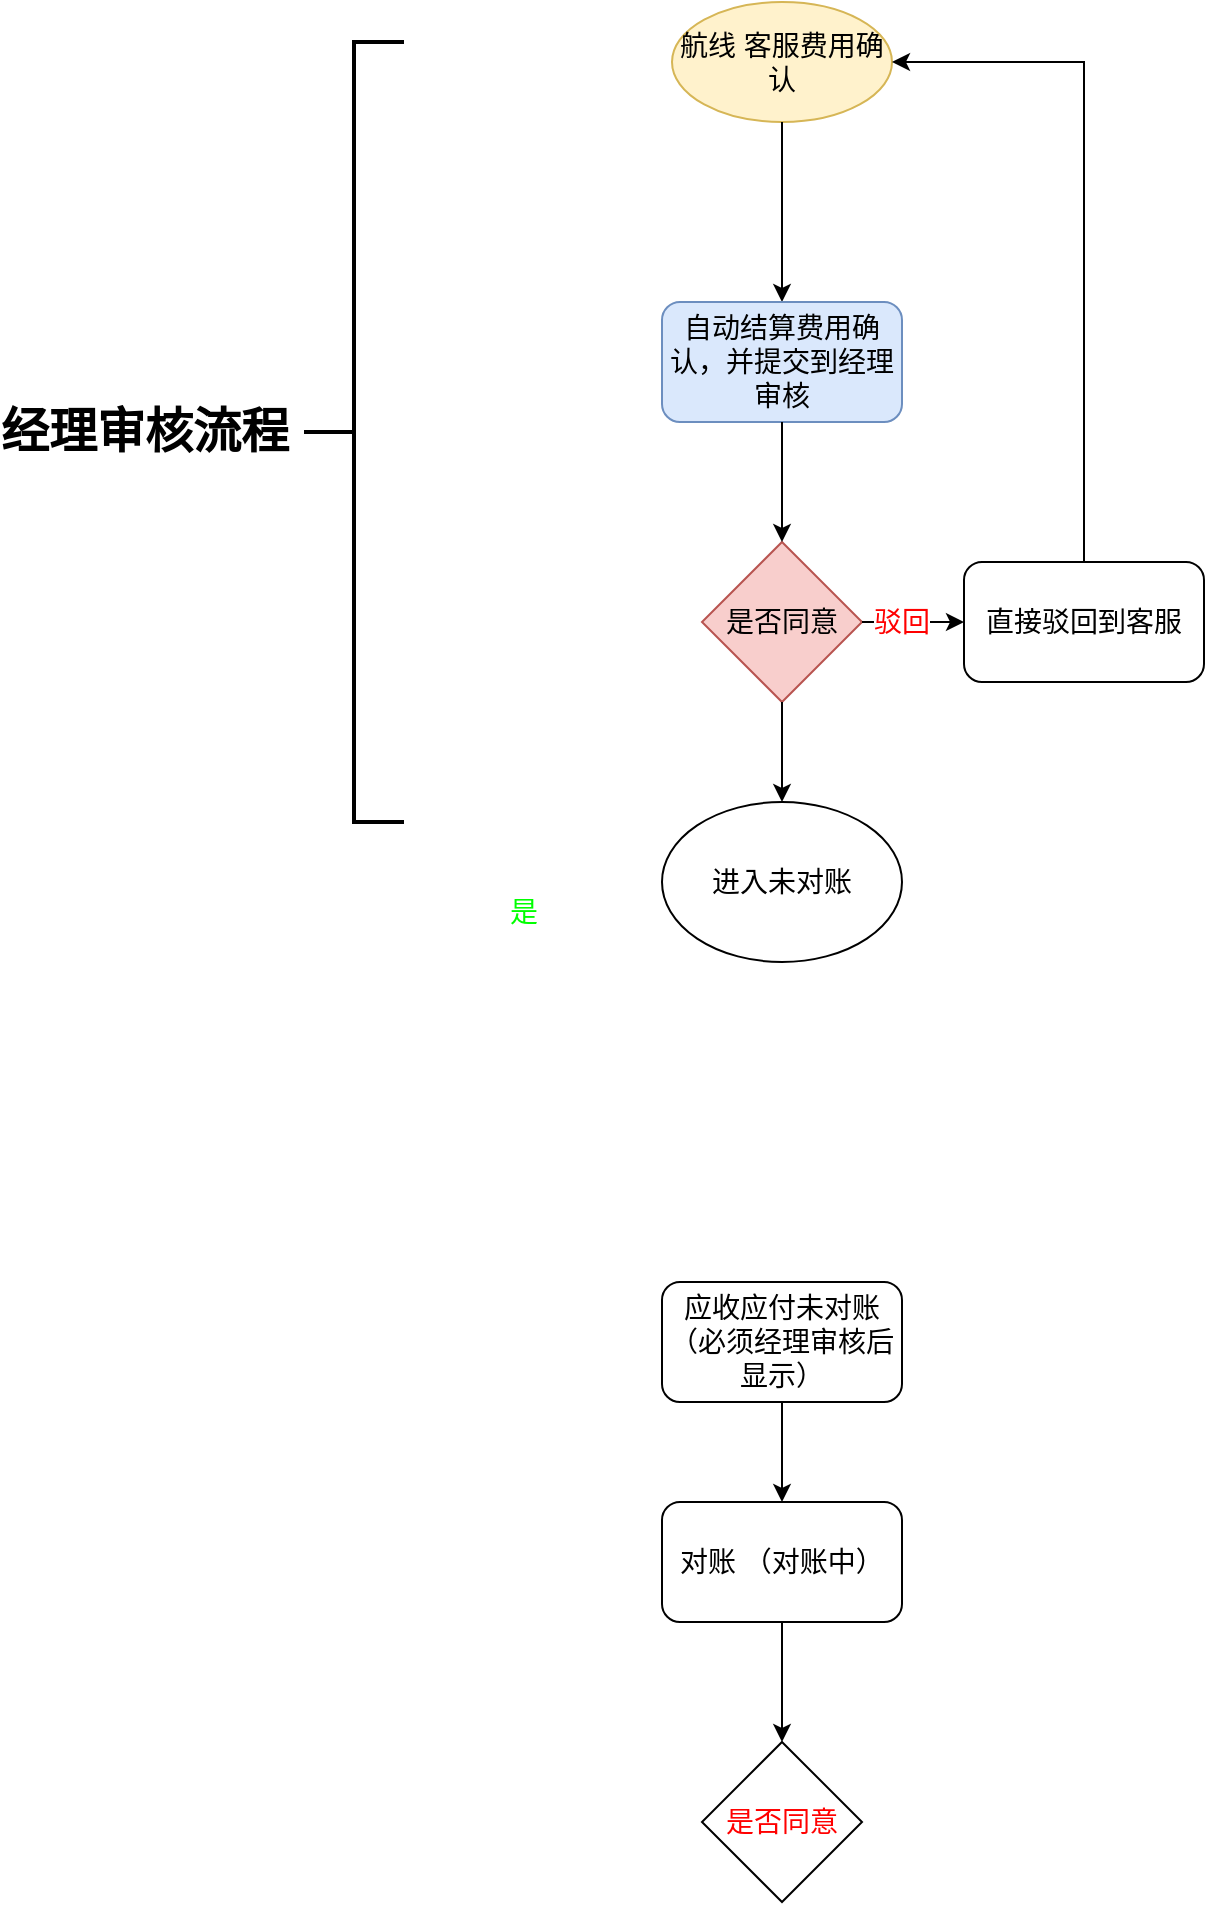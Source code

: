 <mxfile version="13.9.9" type="github">
  <diagram id="VU_dx4ajiQtVL9cvRUOc" name="Page-1">
    <mxGraphModel dx="2249" dy="713" grid="1" gridSize="10" guides="1" tooltips="1" connect="1" arrows="1" fold="1" page="1" pageScale="1" pageWidth="827" pageHeight="1169" math="0" shadow="0">
      <root>
        <mxCell id="0" />
        <mxCell id="1" parent="0" />
        <mxCell id="-NqdzgjW_j-PJkJXu21r-1" value="航线 客服费用确认" style="ellipse;whiteSpace=wrap;html=1;fillColor=#fff2cc;strokeColor=#d6b656;fontSize=14;" parent="1" vertex="1">
          <mxGeometry x="304" y="10" width="110" height="60" as="geometry" />
        </mxCell>
        <mxCell id="-NqdzgjW_j-PJkJXu21r-3" value="" style="endArrow=classic;html=1;fontSize=14;" parent="1" source="-NqdzgjW_j-PJkJXu21r-1" target="9XIOhGSMhRz8AxKJKfwM-1" edge="1">
          <mxGeometry width="50" height="50" relative="1" as="geometry">
            <mxPoint x="390" y="420" as="sourcePoint" />
            <mxPoint x="359.812" y="170" as="targetPoint" />
          </mxGeometry>
        </mxCell>
        <mxCell id="-NqdzgjW_j-PJkJXu21r-5" value="应收应付未对账（必须经理审核后显示）" style="rounded=1;whiteSpace=wrap;html=1;fontSize=14;" parent="1" vertex="1">
          <mxGeometry x="299" y="650" width="120" height="60" as="geometry" />
        </mxCell>
        <mxCell id="9XIOhGSMhRz8AxKJKfwM-1" value="&lt;span style=&quot;font-size: 14px;&quot;&gt;自动结算费用确认，并提交到经理审核&lt;/span&gt;" style="rounded=1;whiteSpace=wrap;html=1;fillColor=#dae8fc;strokeColor=#6c8ebf;fontSize=14;" vertex="1" parent="1">
          <mxGeometry x="299" y="160" width="120" height="60" as="geometry" />
        </mxCell>
        <mxCell id="9XIOhGSMhRz8AxKJKfwM-2" value="是否同意" style="rhombus;whiteSpace=wrap;html=1;fillColor=#f8cecc;strokeColor=#b85450;fontSize=14;" vertex="1" parent="1">
          <mxGeometry x="319" y="280" width="80" height="80" as="geometry" />
        </mxCell>
        <mxCell id="9XIOhGSMhRz8AxKJKfwM-5" value="是" style="text;html=1;strokeColor=none;fillColor=none;align=center;verticalAlign=middle;whiteSpace=wrap;rounded=0;labelBackgroundColor=#ffffff;fontSize=14;fontColor=#00FF00;" vertex="1" parent="1">
          <mxGeometry x="180" y="430" width="100" height="70" as="geometry" />
        </mxCell>
        <mxCell id="9XIOhGSMhRz8AxKJKfwM-7" value="" style="endArrow=classic;html=1;fontSize=14;fontColor=#00FF00;entryX=0.5;entryY=0;entryDx=0;entryDy=0;" edge="1" parent="1" source="9XIOhGSMhRz8AxKJKfwM-1" target="9XIOhGSMhRz8AxKJKfwM-2">
          <mxGeometry width="50" height="50" relative="1" as="geometry">
            <mxPoint x="270" y="320" as="sourcePoint" />
            <mxPoint x="320" y="270" as="targetPoint" />
          </mxGeometry>
        </mxCell>
        <mxCell id="9XIOhGSMhRz8AxKJKfwM-15" style="edgeStyle=orthogonalEdgeStyle;rounded=0;orthogonalLoop=1;jettySize=auto;html=1;fontSize=14;fontColor=#FF0000;entryX=1;entryY=0.5;entryDx=0;entryDy=0;" edge="1" parent="1" source="9XIOhGSMhRz8AxKJKfwM-8" target="-NqdzgjW_j-PJkJXu21r-1">
          <mxGeometry relative="1" as="geometry">
            <mxPoint x="450" y="40" as="targetPoint" />
            <Array as="points">
              <mxPoint x="510" y="40" />
            </Array>
          </mxGeometry>
        </mxCell>
        <mxCell id="9XIOhGSMhRz8AxKJKfwM-8" value="&lt;font color=&quot;#000000&quot;&gt;直接驳回到客服&lt;/font&gt;" style="rounded=1;whiteSpace=wrap;html=1;labelBackgroundColor=#ffffff;fontSize=14;fontColor=#00FF00;" vertex="1" parent="1">
          <mxGeometry x="450" y="290" width="120" height="60" as="geometry" />
        </mxCell>
        <mxCell id="9XIOhGSMhRz8AxKJKfwM-9" value="" style="endArrow=classic;html=1;fontSize=14;fontColor=#00FF00;exitX=1;exitY=0.5;exitDx=0;exitDy=0;" edge="1" parent="1" source="9XIOhGSMhRz8AxKJKfwM-2" target="9XIOhGSMhRz8AxKJKfwM-8">
          <mxGeometry width="50" height="50" relative="1" as="geometry">
            <mxPoint x="270" y="320" as="sourcePoint" />
            <mxPoint x="320" y="270" as="targetPoint" />
          </mxGeometry>
        </mxCell>
        <mxCell id="9XIOhGSMhRz8AxKJKfwM-11" value="驳回" style="text;html=1;strokeColor=none;fillColor=none;align=center;verticalAlign=middle;whiteSpace=wrap;rounded=0;labelBackgroundColor=#ffffff;fontSize=14;fontColor=#FF0000;" vertex="1" parent="1">
          <mxGeometry x="399" y="310" width="40" height="20" as="geometry" />
        </mxCell>
        <mxCell id="9XIOhGSMhRz8AxKJKfwM-17" value="" style="strokeWidth=2;html=1;shape=mxgraph.flowchart.annotation_2;align=left;labelPosition=right;pointerEvents=1;labelBackgroundColor=#ffffff;fontSize=14;fontColor=#FF0000;" vertex="1" parent="1">
          <mxGeometry x="120" y="30" width="50" height="390" as="geometry" />
        </mxCell>
        <mxCell id="9XIOhGSMhRz8AxKJKfwM-18" value="经理审核流程" style="text;strokeColor=none;fillColor=none;html=1;fontSize=24;fontStyle=1;verticalAlign=middle;align=center;labelBackgroundColor=#ffffff;" vertex="1" parent="1">
          <mxGeometry x="-10" y="205" width="100" height="40" as="geometry" />
        </mxCell>
        <mxCell id="9XIOhGSMhRz8AxKJKfwM-21" value="&lt;font color=&quot;#000000&quot;&gt;对账 （对账中）&lt;/font&gt;" style="rounded=1;whiteSpace=wrap;html=1;labelBackgroundColor=#ffffff;fontSize=14;fontColor=#FF0000;" vertex="1" parent="1">
          <mxGeometry x="299" y="760" width="120" height="60" as="geometry" />
        </mxCell>
        <mxCell id="9XIOhGSMhRz8AxKJKfwM-23" value="是否同意" style="rhombus;whiteSpace=wrap;html=1;labelBackgroundColor=#ffffff;fontSize=14;fontColor=#FF0000;" vertex="1" parent="1">
          <mxGeometry x="319" y="880" width="80" height="80" as="geometry" />
        </mxCell>
        <mxCell id="9XIOhGSMhRz8AxKJKfwM-24" value="" style="endArrow=classic;html=1;fontSize=14;fontColor=#FF0000;exitX=0.5;exitY=1;exitDx=0;exitDy=0;" edge="1" parent="1" source="-NqdzgjW_j-PJkJXu21r-5" target="9XIOhGSMhRz8AxKJKfwM-21">
          <mxGeometry width="50" height="50" relative="1" as="geometry">
            <mxPoint x="540" y="950" as="sourcePoint" />
            <mxPoint x="590" y="900" as="targetPoint" />
          </mxGeometry>
        </mxCell>
        <mxCell id="9XIOhGSMhRz8AxKJKfwM-27" value="" style="endArrow=classic;html=1;fontSize=14;fontColor=#FF0000;exitX=0.5;exitY=1;exitDx=0;exitDy=0;" edge="1" parent="1" source="9XIOhGSMhRz8AxKJKfwM-21" target="9XIOhGSMhRz8AxKJKfwM-23">
          <mxGeometry width="50" height="50" relative="1" as="geometry">
            <mxPoint x="160" y="940" as="sourcePoint" />
            <mxPoint x="210" y="890" as="targetPoint" />
          </mxGeometry>
        </mxCell>
        <mxCell id="9XIOhGSMhRz8AxKJKfwM-31" value="" style="endArrow=classic;html=1;fontSize=14;fontColor=#FF0000;exitX=0.5;exitY=1;exitDx=0;exitDy=0;" edge="1" parent="1" source="9XIOhGSMhRz8AxKJKfwM-2">
          <mxGeometry width="50" height="50" relative="1" as="geometry">
            <mxPoint x="399" y="480" as="sourcePoint" />
            <mxPoint x="359" y="410" as="targetPoint" />
          </mxGeometry>
        </mxCell>
        <mxCell id="9XIOhGSMhRz8AxKJKfwM-33" value="&lt;font color=&quot;#000000&quot;&gt;进入未对账&lt;/font&gt;" style="ellipse;whiteSpace=wrap;html=1;labelBackgroundColor=#ffffff;fontSize=14;fontColor=#FF0000;" vertex="1" parent="1">
          <mxGeometry x="299" y="410" width="120" height="80" as="geometry" />
        </mxCell>
      </root>
    </mxGraphModel>
  </diagram>
</mxfile>

